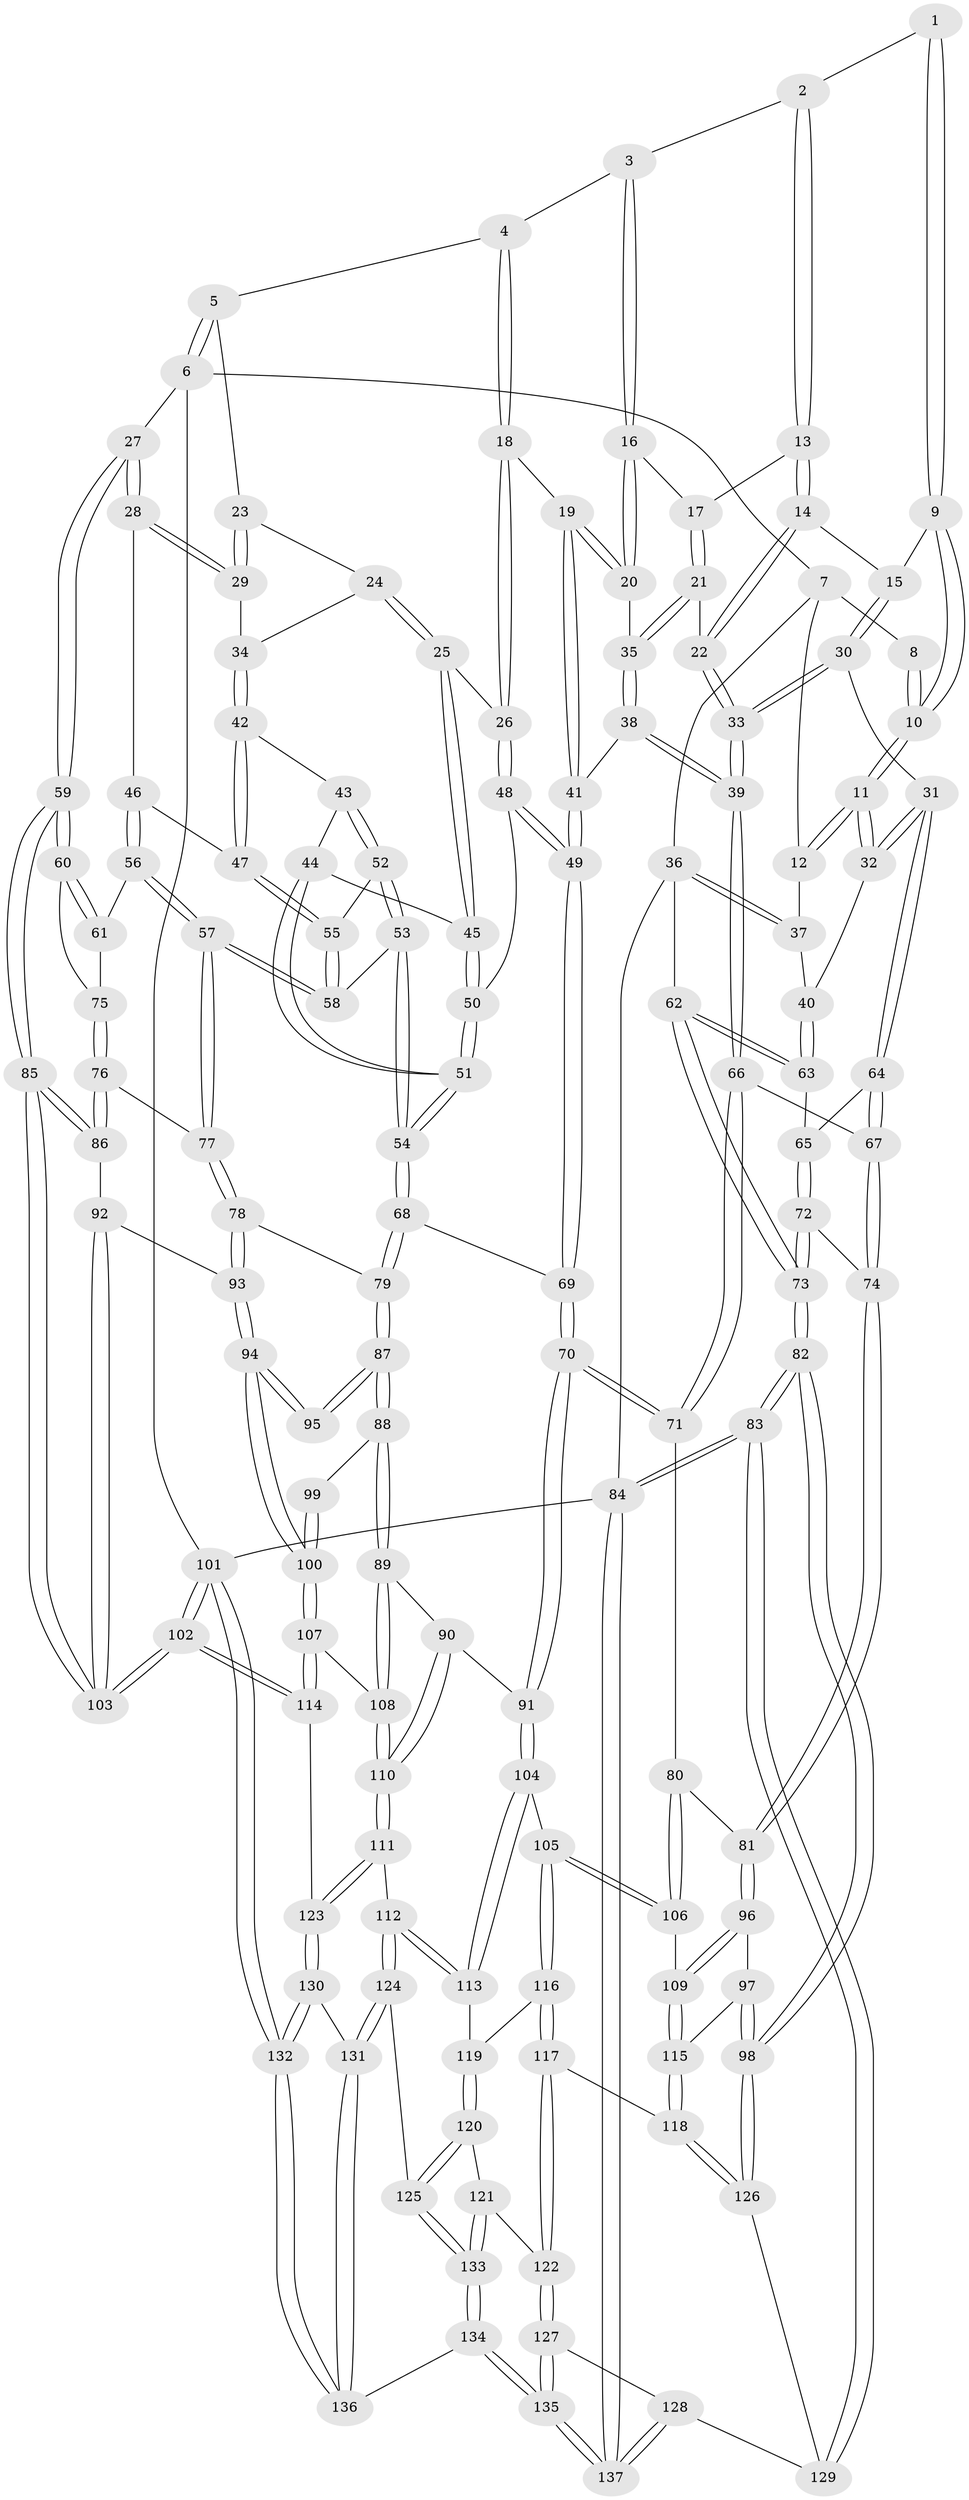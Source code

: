 // coarse degree distribution, {4: 0.25609756097560976, 3: 0.10975609756097561, 2: 0.036585365853658534, 5: 0.4024390243902439, 6: 0.15853658536585366, 7: 0.012195121951219513, 8: 0.012195121951219513, 11: 0.012195121951219513}
// Generated by graph-tools (version 1.1) at 2025/06/03/04/25 22:06:39]
// undirected, 137 vertices, 339 edges
graph export_dot {
graph [start="1"]
  node [color=gray90,style=filled];
  1 [pos="+0.3065805701350463+0"];
  2 [pos="+0.47644309599593443+0"];
  3 [pos="+0.5579030827076593+0"];
  4 [pos="+0.5967546612698402+0"];
  5 [pos="+0.8661158607004341+0"];
  6 [pos="+1+0"];
  7 [pos="+0.13535937702707135+0"];
  8 [pos="+0.2587844432337304+0"];
  9 [pos="+0.3093020051775722+0.08534438627246142"];
  10 [pos="+0.23520435502469703+0.13188234033398266"];
  11 [pos="+0.21644774081328974+0.1586902886894756"];
  12 [pos="+0.10475226491474622+0.07311093501024102"];
  13 [pos="+0.4312333955744363+0.024787928684867677"];
  14 [pos="+0.36081271169716755+0.11048340640804846"];
  15 [pos="+0.35120039728560815+0.11159162862890701"];
  16 [pos="+0.5080622158085186+0.13485359311585884"];
  17 [pos="+0.4325976622652122+0.03172773190073003"];
  18 [pos="+0.611901682332665+0.19102372763561737"];
  19 [pos="+0.5920487221789281+0.18948819850723986"];
  20 [pos="+0.5066763897824326+0.16393712407908273"];
  21 [pos="+0.4467864151715887+0.13745789981571366"];
  22 [pos="+0.3952499373475441+0.1460861128885498"];
  23 [pos="+0.8566563128206394+0"];
  24 [pos="+0.7498138478027541+0.10414583263665973"];
  25 [pos="+0.6482880943477762+0.1952584120867628"];
  26 [pos="+0.6168422364225431+0.19542713597885314"];
  27 [pos="+1+0.23223121970964647"];
  28 [pos="+0.9340490925180774+0.22281364683702237"];
  29 [pos="+0.8811500896079887+0.09918605727328367"];
  30 [pos="+0.2845325216753064+0.24429839623955715"];
  31 [pos="+0.26534219368999235+0.23977380770522852"];
  32 [pos="+0.22432805832738628+0.18987932388959428"];
  33 [pos="+0.3544005232055349+0.28109490581783636"];
  34 [pos="+0.7977909209472728+0.21063224799647598"];
  35 [pos="+0.48362544608475533+0.16843029122239989"];
  36 [pos="+0+0.10082395580154442"];
  37 [pos="+0.07473041154260533+0.10045955561895088"];
  38 [pos="+0.4035462245459069+0.28798543412969646"];
  39 [pos="+0.36647298877206225+0.29182660480496764"];
  40 [pos="+0.04533889290010642+0.25072993339562755"];
  41 [pos="+0.44408880637464027+0.3033492535287901"];
  42 [pos="+0.7956995718163774+0.25316097366065216"];
  43 [pos="+0.7460203681351274+0.2560531557595786"];
  44 [pos="+0.7460183753667493+0.2560526613671825"];
  45 [pos="+0.745302267930902+0.255668032925998"];
  46 [pos="+0.8802620115468803+0.26744221053676526"];
  47 [pos="+0.8063593524276645+0.26012353974989794"];
  48 [pos="+0.6023796300537948+0.2783754414029739"];
  49 [pos="+0.49062526869398526+0.33437535678982494"];
  50 [pos="+0.6266144120843476+0.3252470761767025"];
  51 [pos="+0.6445237071870538+0.368083257200918"];
  52 [pos="+0.7266966095666687+0.35926782874376845"];
  53 [pos="+0.6767003272918628+0.40515887935899164"];
  54 [pos="+0.6515260745530802+0.4145738687533078"];
  55 [pos="+0.7939573833209006+0.3522005875031165"];
  56 [pos="+0.9106831303612867+0.3761053628053509"];
  57 [pos="+0.8304660543362364+0.42266445309789913"];
  58 [pos="+0.8235811862700709+0.4170325588031117"];
  59 [pos="+1+0.4326992862315934"];
  60 [pos="+1+0.4153852926948808"];
  61 [pos="+0.9627504706489488+0.39588214197006455"];
  62 [pos="+0+0.25244061570557247"];
  63 [pos="+0.04223621427271433+0.25504518308913154"];
  64 [pos="+0.16684662563311345+0.3491828232580576"];
  65 [pos="+0.084610000760799+0.32336402022380717"];
  66 [pos="+0.35857755045849954+0.3285669419274495"];
  67 [pos="+0.1913797078842946+0.4172589938575428"];
  68 [pos="+0.62404204404562+0.4662341628685986"];
  69 [pos="+0.5463028123328708+0.4757241323035824"];
  70 [pos="+0.45753977941910706+0.5463229629943109"];
  71 [pos="+0.3605513777872857+0.5237098025287663"];
  72 [pos="+0+0.47803477532553806"];
  73 [pos="+0+0.5393204882803265"];
  74 [pos="+0.19898556358465674+0.5147991059096264"];
  75 [pos="+0.8843414362845322+0.5061139318980102"];
  76 [pos="+0.8651376840868958+0.5240184757662667"];
  77 [pos="+0.8225380490511247+0.5191792635685817"];
  78 [pos="+0.8041141589831547+0.534875633476954"];
  79 [pos="+0.6970468519842186+0.540456159209751"];
  80 [pos="+0.30767937494948705+0.5426051395101698"];
  81 [pos="+0.22979676846117542+0.5500761770123306"];
  82 [pos="+0+0.7764255480444584"];
  83 [pos="+0+0.9860232262689216"];
  84 [pos="+0+1"];
  85 [pos="+1+0.5657378382215705"];
  86 [pos="+0.9640927628847401+0.5702147018368998"];
  87 [pos="+0.6941249946198857+0.5546816062016243"];
  88 [pos="+0.6793784292232552+0.6105660251306859"];
  89 [pos="+0.6661539841721741+0.6326836148476875"];
  90 [pos="+0.5695570294270874+0.659584436307474"];
  91 [pos="+0.48515835388856665+0.6265096313867415"];
  92 [pos="+0.8562278533250969+0.6807834260508369"];
  93 [pos="+0.8419798770357333+0.6787296687860487"];
  94 [pos="+0.8337120162429572+0.684527013599663"];
  95 [pos="+0.7778794702166028+0.6554517398022551"];
  96 [pos="+0.22791635389486145+0.5539504630356791"];
  97 [pos="+0.1311370096925244+0.6806353495621944"];
  98 [pos="+0+0.7731054438191846"];
  99 [pos="+0.7181471429334266+0.6382611377303259"];
  100 [pos="+0.7883042596661114+0.730884937231198"];
  101 [pos="+1+1"];
  102 [pos="+1+1"];
  103 [pos="+1+0.9940930767588465"];
  104 [pos="+0.465479088409598+0.6904723714711696"];
  105 [pos="+0.39821526213819347+0.7448322200802469"];
  106 [pos="+0.35315676375401+0.7327547464724041"];
  107 [pos="+0.7635218600089122+0.7654229884264724"];
  108 [pos="+0.6929213870156283+0.7449707752571508"];
  109 [pos="+0.2938477612085307+0.7539548010798872"];
  110 [pos="+0.6133780826015618+0.781145232044549"];
  111 [pos="+0.6013592155729319+0.7979295938791757"];
  112 [pos="+0.5698091411669133+0.8279425136391303"];
  113 [pos="+0.5406328807996664+0.8078166627191125"];
  114 [pos="+0.7686352664190725+0.7813605836856119"];
  115 [pos="+0.24045957965906134+0.8143655955364346"];
  116 [pos="+0.4012127147232921+0.7700026327263331"];
  117 [pos="+0.3624859172226393+0.8488939425020934"];
  118 [pos="+0.24051407012577072+0.8173535885507025"];
  119 [pos="+0.4479910912559739+0.8140490524753352"];
  120 [pos="+0.4326643021070366+0.8745590725025013"];
  121 [pos="+0.3896499955686939+0.8871991339852937"];
  122 [pos="+0.383923096655304+0.8865106020471347"];
  123 [pos="+0.7414575415134402+0.8735652034498779"];
  124 [pos="+0.5670139279597769+0.8875289445568262"];
  125 [pos="+0.4967135377866172+0.8961473923282053"];
  126 [pos="+0.20636489523262527+0.889366019901813"];
  127 [pos="+0.3752849875341127+0.8980697548792844"];
  128 [pos="+0.23238269761783564+0.9850008608605031"];
  129 [pos="+0.21509045370559984+0.9362133904654716"];
  130 [pos="+0.7403790155233102+0.8914242739200234"];
  131 [pos="+0.5694668593931468+0.8921880906578025"];
  132 [pos="+0.9162426184638357+1"];
  133 [pos="+0.4409336677352801+0.9603805824231522"];
  134 [pos="+0.42502107171065745+1"];
  135 [pos="+0.40865087606448186+1"];
  136 [pos="+0.6041086649108669+1"];
  137 [pos="+0.2432638222006652+1"];
  1 -- 2;
  1 -- 9;
  1 -- 9;
  2 -- 3;
  2 -- 13;
  2 -- 13;
  3 -- 4;
  3 -- 16;
  3 -- 16;
  4 -- 5;
  4 -- 18;
  4 -- 18;
  5 -- 6;
  5 -- 6;
  5 -- 23;
  6 -- 7;
  6 -- 27;
  6 -- 101;
  7 -- 8;
  7 -- 12;
  7 -- 36;
  8 -- 10;
  8 -- 10;
  9 -- 10;
  9 -- 10;
  9 -- 15;
  10 -- 11;
  10 -- 11;
  11 -- 12;
  11 -- 12;
  11 -- 32;
  11 -- 32;
  12 -- 37;
  13 -- 14;
  13 -- 14;
  13 -- 17;
  14 -- 15;
  14 -- 22;
  14 -- 22;
  15 -- 30;
  15 -- 30;
  16 -- 17;
  16 -- 20;
  16 -- 20;
  17 -- 21;
  17 -- 21;
  18 -- 19;
  18 -- 26;
  18 -- 26;
  19 -- 20;
  19 -- 20;
  19 -- 41;
  19 -- 41;
  20 -- 35;
  21 -- 22;
  21 -- 35;
  21 -- 35;
  22 -- 33;
  22 -- 33;
  23 -- 24;
  23 -- 29;
  23 -- 29;
  24 -- 25;
  24 -- 25;
  24 -- 34;
  25 -- 26;
  25 -- 45;
  25 -- 45;
  26 -- 48;
  26 -- 48;
  27 -- 28;
  27 -- 28;
  27 -- 59;
  27 -- 59;
  28 -- 29;
  28 -- 29;
  28 -- 46;
  29 -- 34;
  30 -- 31;
  30 -- 33;
  30 -- 33;
  31 -- 32;
  31 -- 32;
  31 -- 64;
  31 -- 64;
  32 -- 40;
  33 -- 39;
  33 -- 39;
  34 -- 42;
  34 -- 42;
  35 -- 38;
  35 -- 38;
  36 -- 37;
  36 -- 37;
  36 -- 62;
  36 -- 84;
  37 -- 40;
  38 -- 39;
  38 -- 39;
  38 -- 41;
  39 -- 66;
  39 -- 66;
  40 -- 63;
  40 -- 63;
  41 -- 49;
  41 -- 49;
  42 -- 43;
  42 -- 47;
  42 -- 47;
  43 -- 44;
  43 -- 52;
  43 -- 52;
  44 -- 45;
  44 -- 51;
  44 -- 51;
  45 -- 50;
  45 -- 50;
  46 -- 47;
  46 -- 56;
  46 -- 56;
  47 -- 55;
  47 -- 55;
  48 -- 49;
  48 -- 49;
  48 -- 50;
  49 -- 69;
  49 -- 69;
  50 -- 51;
  50 -- 51;
  51 -- 54;
  51 -- 54;
  52 -- 53;
  52 -- 53;
  52 -- 55;
  53 -- 54;
  53 -- 54;
  53 -- 58;
  54 -- 68;
  54 -- 68;
  55 -- 58;
  55 -- 58;
  56 -- 57;
  56 -- 57;
  56 -- 61;
  57 -- 58;
  57 -- 58;
  57 -- 77;
  57 -- 77;
  59 -- 60;
  59 -- 60;
  59 -- 85;
  59 -- 85;
  60 -- 61;
  60 -- 61;
  60 -- 75;
  61 -- 75;
  62 -- 63;
  62 -- 63;
  62 -- 73;
  62 -- 73;
  63 -- 65;
  64 -- 65;
  64 -- 67;
  64 -- 67;
  65 -- 72;
  65 -- 72;
  66 -- 67;
  66 -- 71;
  66 -- 71;
  67 -- 74;
  67 -- 74;
  68 -- 69;
  68 -- 79;
  68 -- 79;
  69 -- 70;
  69 -- 70;
  70 -- 71;
  70 -- 71;
  70 -- 91;
  70 -- 91;
  71 -- 80;
  72 -- 73;
  72 -- 73;
  72 -- 74;
  73 -- 82;
  73 -- 82;
  74 -- 81;
  74 -- 81;
  75 -- 76;
  75 -- 76;
  76 -- 77;
  76 -- 86;
  76 -- 86;
  77 -- 78;
  77 -- 78;
  78 -- 79;
  78 -- 93;
  78 -- 93;
  79 -- 87;
  79 -- 87;
  80 -- 81;
  80 -- 106;
  80 -- 106;
  81 -- 96;
  81 -- 96;
  82 -- 83;
  82 -- 83;
  82 -- 98;
  82 -- 98;
  83 -- 84;
  83 -- 84;
  83 -- 129;
  83 -- 129;
  84 -- 137;
  84 -- 137;
  84 -- 101;
  85 -- 86;
  85 -- 86;
  85 -- 103;
  85 -- 103;
  86 -- 92;
  87 -- 88;
  87 -- 88;
  87 -- 95;
  87 -- 95;
  88 -- 89;
  88 -- 89;
  88 -- 99;
  89 -- 90;
  89 -- 108;
  89 -- 108;
  90 -- 91;
  90 -- 110;
  90 -- 110;
  91 -- 104;
  91 -- 104;
  92 -- 93;
  92 -- 103;
  92 -- 103;
  93 -- 94;
  93 -- 94;
  94 -- 95;
  94 -- 95;
  94 -- 100;
  94 -- 100;
  96 -- 97;
  96 -- 109;
  96 -- 109;
  97 -- 98;
  97 -- 98;
  97 -- 115;
  98 -- 126;
  98 -- 126;
  99 -- 100;
  99 -- 100;
  100 -- 107;
  100 -- 107;
  101 -- 102;
  101 -- 102;
  101 -- 132;
  101 -- 132;
  102 -- 103;
  102 -- 103;
  102 -- 114;
  102 -- 114;
  104 -- 105;
  104 -- 113;
  104 -- 113;
  105 -- 106;
  105 -- 106;
  105 -- 116;
  105 -- 116;
  106 -- 109;
  107 -- 108;
  107 -- 114;
  107 -- 114;
  108 -- 110;
  108 -- 110;
  109 -- 115;
  109 -- 115;
  110 -- 111;
  110 -- 111;
  111 -- 112;
  111 -- 123;
  111 -- 123;
  112 -- 113;
  112 -- 113;
  112 -- 124;
  112 -- 124;
  113 -- 119;
  114 -- 123;
  115 -- 118;
  115 -- 118;
  116 -- 117;
  116 -- 117;
  116 -- 119;
  117 -- 118;
  117 -- 122;
  117 -- 122;
  118 -- 126;
  118 -- 126;
  119 -- 120;
  119 -- 120;
  120 -- 121;
  120 -- 125;
  120 -- 125;
  121 -- 122;
  121 -- 133;
  121 -- 133;
  122 -- 127;
  122 -- 127;
  123 -- 130;
  123 -- 130;
  124 -- 125;
  124 -- 131;
  124 -- 131;
  125 -- 133;
  125 -- 133;
  126 -- 129;
  127 -- 128;
  127 -- 135;
  127 -- 135;
  128 -- 129;
  128 -- 137;
  128 -- 137;
  130 -- 131;
  130 -- 132;
  130 -- 132;
  131 -- 136;
  131 -- 136;
  132 -- 136;
  132 -- 136;
  133 -- 134;
  133 -- 134;
  134 -- 135;
  134 -- 135;
  134 -- 136;
  135 -- 137;
  135 -- 137;
}
